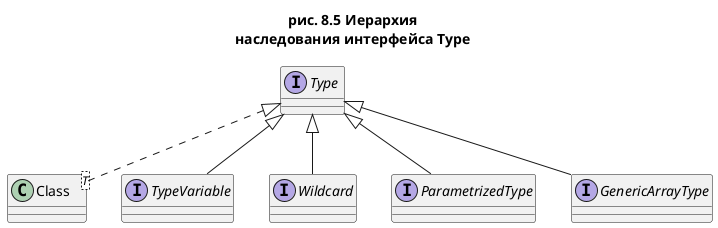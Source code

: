 @startuml
title
рис. 8.5 Иерархия
наследования интерфейса Type
end title

interface "Type " as int1
class "Class <T>" as class1
interface "TypeVariable" as int2
interface "Wildcard" as int3
interface "ParametrizedType" as int4
interface "GenericArrayType" as int5

int1 <|.. class1
int1 <|-- int2
int1 <|-- int3
int1 <|-- int4
int1 <|-- int5

@enduml